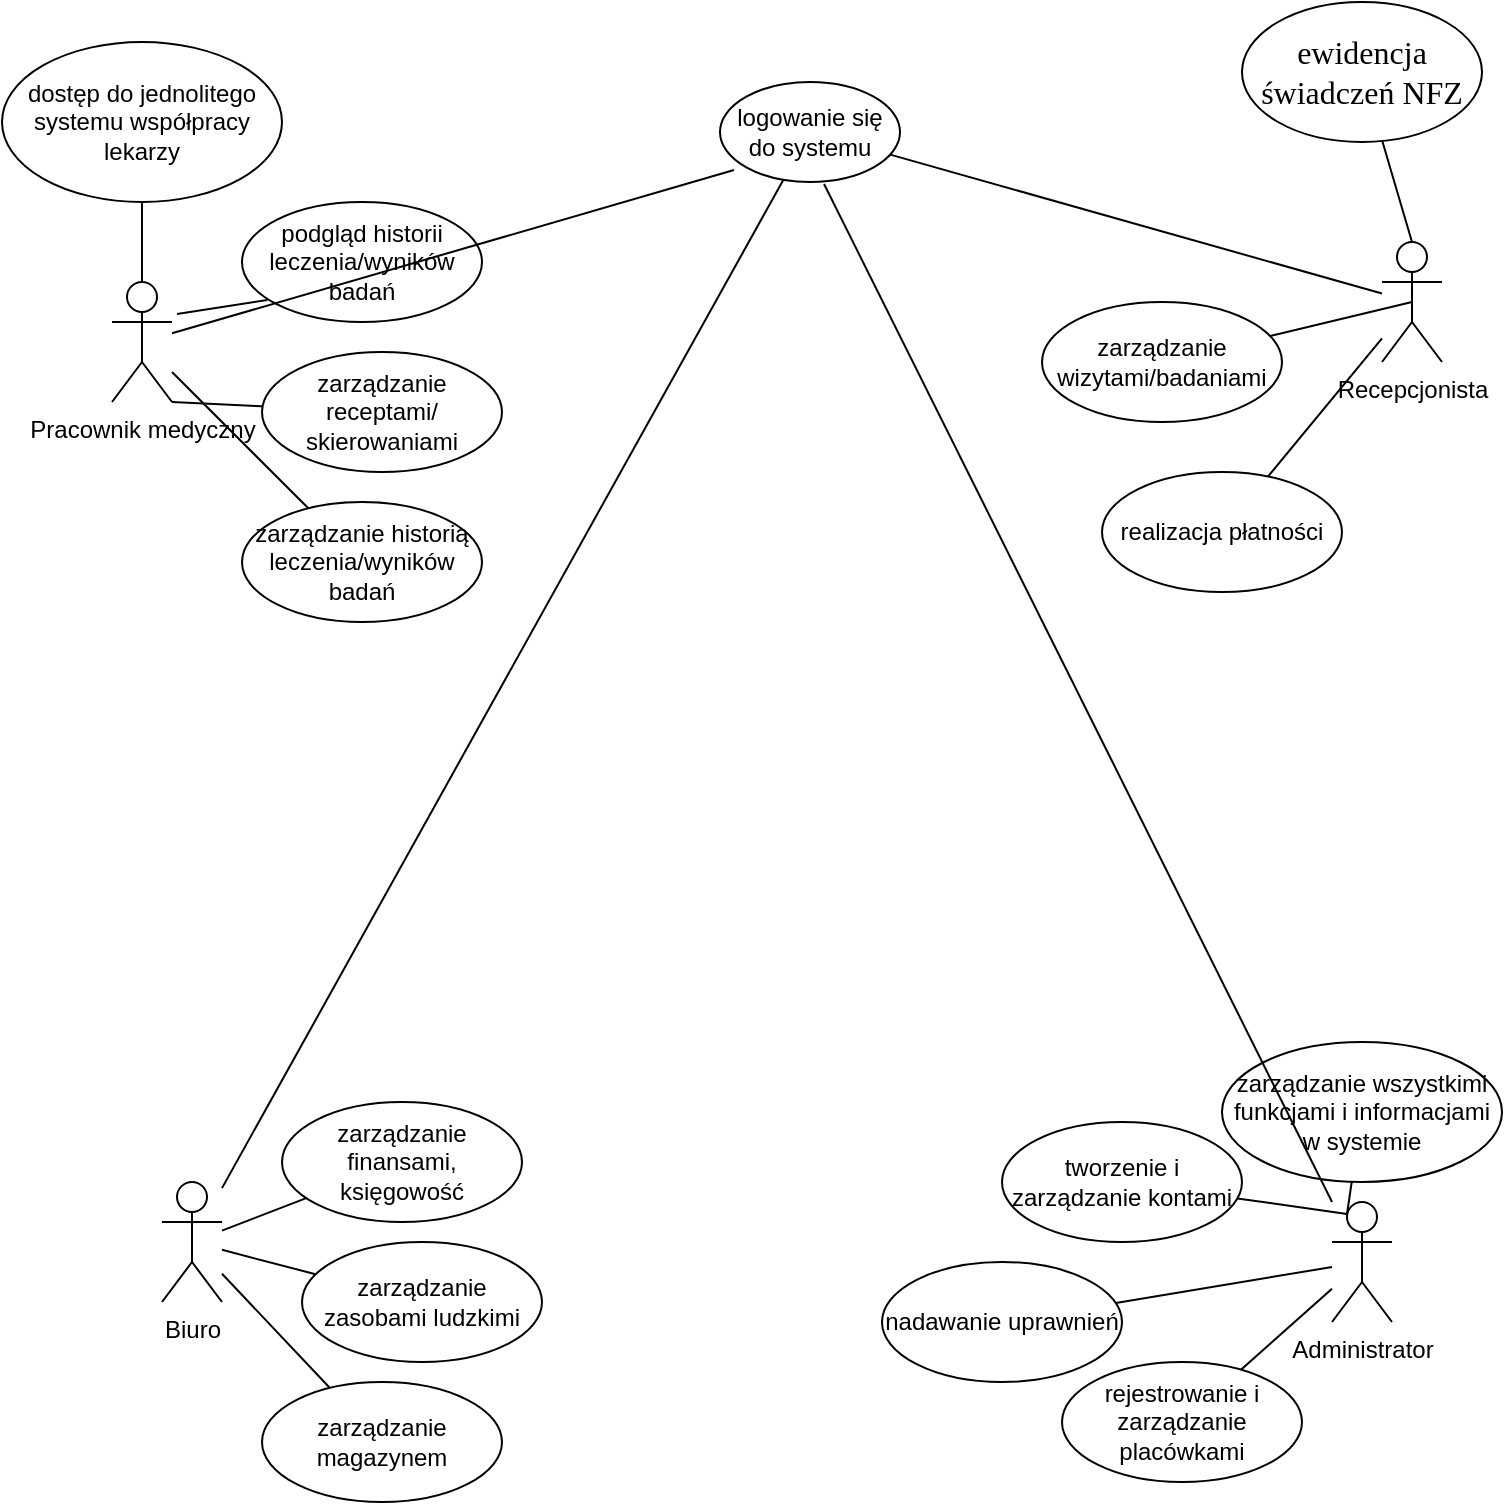 <mxfile version="17.4.3" type="github">
  <diagram id="2RPdpxXCFyz0xVRLLAnb" name="Page-1">
    <mxGraphModel dx="2188" dy="1160" grid="1" gridSize="10" guides="1" tooltips="1" connect="1" arrows="1" fold="1" page="1" pageScale="1" pageWidth="827" pageHeight="1169" math="0" shadow="0">
      <root>
        <mxCell id="0" />
        <mxCell id="1" parent="0" />
        <mxCell id="AdZAlGOrFTd36PGD04gz-3" value="Recepcjonista" style="shape=umlActor;verticalLabelPosition=bottom;verticalAlign=top;html=1;outlineConnect=0;" vertex="1" parent="1">
          <mxGeometry x="730" y="470" width="30" height="60" as="geometry" />
        </mxCell>
        <mxCell id="AdZAlGOrFTd36PGD04gz-8" value="logowanie się do systemu" style="ellipse;whiteSpace=wrap;html=1;" vertex="1" parent="1">
          <mxGeometry x="399" y="390" width="90" height="50" as="geometry" />
        </mxCell>
        <mxCell id="AdZAlGOrFTd36PGD04gz-9" value="" style="endArrow=none;html=1;rounded=0;" edge="1" parent="1" source="AdZAlGOrFTd36PGD04gz-8" target="AdZAlGOrFTd36PGD04gz-3">
          <mxGeometry width="50" height="50" relative="1" as="geometry">
            <mxPoint x="450" y="440" as="sourcePoint" />
            <mxPoint x="500" y="390" as="targetPoint" />
          </mxGeometry>
        </mxCell>
        <mxCell id="AdZAlGOrFTd36PGD04gz-10" value="zarządzanie wizytami/badaniami" style="ellipse;whiteSpace=wrap;html=1;" vertex="1" parent="1">
          <mxGeometry x="560" y="500" width="120" height="60" as="geometry" />
        </mxCell>
        <mxCell id="AdZAlGOrFTd36PGD04gz-11" value="&lt;div&gt;&lt;font face=&quot;times new roman, times new roman_embeddedfont, times new roman_msfontservice, serif&quot;&gt;&lt;span style=&quot;font-size: 16px ; background-color: rgb(255 , 255 , 255)&quot;&gt;ewidencja świadczeń NFZ&lt;/span&gt;&lt;/font&gt;&lt;/div&gt;" style="ellipse;whiteSpace=wrap;html=1;align=center;" vertex="1" parent="1">
          <mxGeometry x="660" y="350" width="120" height="70" as="geometry" />
        </mxCell>
        <mxCell id="AdZAlGOrFTd36PGD04gz-12" value="realizacja płatności" style="ellipse;whiteSpace=wrap;html=1;" vertex="1" parent="1">
          <mxGeometry x="590" y="585" width="120" height="60" as="geometry" />
        </mxCell>
        <mxCell id="AdZAlGOrFTd36PGD04gz-13" value="Pracownik medyczny&lt;br&gt;" style="shape=umlActor;verticalLabelPosition=bottom;verticalAlign=top;html=1;outlineConnect=0;" vertex="1" parent="1">
          <mxGeometry x="95" y="490" width="30" height="60" as="geometry" />
        </mxCell>
        <mxCell id="AdZAlGOrFTd36PGD04gz-14" value="podgląd historii leczenia/wyników badań" style="ellipse;whiteSpace=wrap;html=1;" vertex="1" parent="1">
          <mxGeometry x="160" y="450" width="120" height="60" as="geometry" />
        </mxCell>
        <mxCell id="AdZAlGOrFTd36PGD04gz-15" value="zarządzanie receptami/&lt;br&gt;skierowaniami" style="ellipse;whiteSpace=wrap;html=1;" vertex="1" parent="1">
          <mxGeometry x="170" y="525" width="120" height="60" as="geometry" />
        </mxCell>
        <mxCell id="AdZAlGOrFTd36PGD04gz-16" value="zarządzanie historią leczenia/wyników badań" style="ellipse;whiteSpace=wrap;html=1;" vertex="1" parent="1">
          <mxGeometry x="160" y="600" width="120" height="60" as="geometry" />
        </mxCell>
        <mxCell id="AdZAlGOrFTd36PGD04gz-17" value="dostęp do jednolitego systemu współpracy lekarzy" style="ellipse;whiteSpace=wrap;html=1;" vertex="1" parent="1">
          <mxGeometry x="40" y="370" width="140" height="80" as="geometry" />
        </mxCell>
        <mxCell id="AdZAlGOrFTd36PGD04gz-20" value="Administrator" style="shape=umlActor;verticalLabelPosition=bottom;verticalAlign=top;html=1;outlineConnect=0;" vertex="1" parent="1">
          <mxGeometry x="705" y="950" width="30" height="60" as="geometry" />
        </mxCell>
        <mxCell id="AdZAlGOrFTd36PGD04gz-21" value="tworzenie i zarządzanie kontami" style="ellipse;whiteSpace=wrap;html=1;" vertex="1" parent="1">
          <mxGeometry x="540" y="910" width="120" height="60" as="geometry" />
        </mxCell>
        <mxCell id="AdZAlGOrFTd36PGD04gz-22" value="nadawanie uprawnień" style="ellipse;whiteSpace=wrap;html=1;" vertex="1" parent="1">
          <mxGeometry x="480" y="980" width="120" height="60" as="geometry" />
        </mxCell>
        <mxCell id="AdZAlGOrFTd36PGD04gz-23" value="rejestrowanie i zarządzanie placówkami" style="ellipse;whiteSpace=wrap;html=1;" vertex="1" parent="1">
          <mxGeometry x="570" y="1030" width="120" height="60" as="geometry" />
        </mxCell>
        <mxCell id="AdZAlGOrFTd36PGD04gz-24" value="zarządzanie wszystkimi funkcjami i informacjami w systemie" style="ellipse;whiteSpace=wrap;html=1;" vertex="1" parent="1">
          <mxGeometry x="650" y="870" width="140" height="70" as="geometry" />
        </mxCell>
        <mxCell id="AdZAlGOrFTd36PGD04gz-25" value="Biuro" style="shape=umlActor;verticalLabelPosition=bottom;verticalAlign=top;html=1;outlineConnect=0;" vertex="1" parent="1">
          <mxGeometry x="120" y="940" width="30" height="60" as="geometry" />
        </mxCell>
        <mxCell id="AdZAlGOrFTd36PGD04gz-26" value="zarządzanie finansami, księgowość" style="ellipse;whiteSpace=wrap;html=1;" vertex="1" parent="1">
          <mxGeometry x="180" y="900" width="120" height="60" as="geometry" />
        </mxCell>
        <mxCell id="AdZAlGOrFTd36PGD04gz-27" value="zarządzanie zasobami ludzkimi" style="ellipse;whiteSpace=wrap;html=1;" vertex="1" parent="1">
          <mxGeometry x="190" y="970" width="120" height="60" as="geometry" />
        </mxCell>
        <mxCell id="AdZAlGOrFTd36PGD04gz-28" value="zarządzanie magazynem" style="ellipse;whiteSpace=wrap;html=1;" vertex="1" parent="1">
          <mxGeometry x="170" y="1040" width="120" height="60" as="geometry" />
        </mxCell>
        <mxCell id="AdZAlGOrFTd36PGD04gz-32" value="" style="endArrow=none;html=1;rounded=0;entryX=0.078;entryY=0.88;entryDx=0;entryDy=0;entryPerimeter=0;" edge="1" parent="1" source="AdZAlGOrFTd36PGD04gz-13" target="AdZAlGOrFTd36PGD04gz-8">
          <mxGeometry width="50" height="50" relative="1" as="geometry">
            <mxPoint x="450" y="500" as="sourcePoint" />
            <mxPoint x="500" y="450" as="targetPoint" />
          </mxGeometry>
        </mxCell>
        <mxCell id="AdZAlGOrFTd36PGD04gz-33" value="" style="endArrow=none;html=1;rounded=0;" edge="1" parent="1" source="AdZAlGOrFTd36PGD04gz-26" target="AdZAlGOrFTd36PGD04gz-25">
          <mxGeometry width="50" height="50" relative="1" as="geometry">
            <mxPoint x="450" y="900" as="sourcePoint" />
            <mxPoint x="500" y="850" as="targetPoint" />
          </mxGeometry>
        </mxCell>
        <mxCell id="AdZAlGOrFTd36PGD04gz-34" value="" style="endArrow=none;html=1;rounded=0;" edge="1" parent="1" source="AdZAlGOrFTd36PGD04gz-25" target="AdZAlGOrFTd36PGD04gz-8">
          <mxGeometry width="50" height="50" relative="1" as="geometry">
            <mxPoint x="450" y="600" as="sourcePoint" />
            <mxPoint x="500" y="550" as="targetPoint" />
          </mxGeometry>
        </mxCell>
        <mxCell id="AdZAlGOrFTd36PGD04gz-35" value="" style="endArrow=none;html=1;rounded=0;entryX=0.578;entryY=1.02;entryDx=0;entryDy=0;entryPerimeter=0;" edge="1" parent="1" source="AdZAlGOrFTd36PGD04gz-20" target="AdZAlGOrFTd36PGD04gz-8">
          <mxGeometry width="50" height="50" relative="1" as="geometry">
            <mxPoint x="280" y="974.178" as="sourcePoint" />
            <mxPoint x="560.703" y="470.004" as="targetPoint" />
          </mxGeometry>
        </mxCell>
        <mxCell id="AdZAlGOrFTd36PGD04gz-37" value="" style="endArrow=none;html=1;rounded=0;" edge="1" parent="1" source="AdZAlGOrFTd36PGD04gz-13" target="AdZAlGOrFTd36PGD04gz-17">
          <mxGeometry width="50" height="50" relative="1" as="geometry">
            <mxPoint x="450" y="700" as="sourcePoint" />
            <mxPoint x="500" y="650" as="targetPoint" />
          </mxGeometry>
        </mxCell>
        <mxCell id="AdZAlGOrFTd36PGD04gz-39" value="" style="endArrow=none;html=1;rounded=0;entryX=0.75;entryY=0.1;entryDx=0;entryDy=0;entryPerimeter=0;" edge="1" parent="1">
          <mxGeometry width="50" height="50" relative="1" as="geometry">
            <mxPoint x="172.751" y="498.98" as="sourcePoint" />
            <mxPoint x="127.5" y="506" as="targetPoint" />
          </mxGeometry>
        </mxCell>
        <mxCell id="AdZAlGOrFTd36PGD04gz-40" value="" style="endArrow=none;html=1;rounded=0;entryX=1;entryY=1;entryDx=0;entryDy=0;entryPerimeter=0;" edge="1" parent="1" source="AdZAlGOrFTd36PGD04gz-15" target="AdZAlGOrFTd36PGD04gz-13">
          <mxGeometry width="50" height="50" relative="1" as="geometry">
            <mxPoint x="450" y="700" as="sourcePoint" />
            <mxPoint x="500" y="650" as="targetPoint" />
          </mxGeometry>
        </mxCell>
        <mxCell id="AdZAlGOrFTd36PGD04gz-41" value="" style="endArrow=none;html=1;rounded=0;" edge="1" parent="1" source="AdZAlGOrFTd36PGD04gz-16" target="AdZAlGOrFTd36PGD04gz-13">
          <mxGeometry width="50" height="50" relative="1" as="geometry">
            <mxPoint x="450" y="700" as="sourcePoint" />
            <mxPoint x="500" y="650" as="targetPoint" />
          </mxGeometry>
        </mxCell>
        <mxCell id="AdZAlGOrFTd36PGD04gz-42" value="" style="endArrow=none;html=1;rounded=0;" edge="1" parent="1" source="AdZAlGOrFTd36PGD04gz-25" target="AdZAlGOrFTd36PGD04gz-27">
          <mxGeometry width="50" height="50" relative="1" as="geometry">
            <mxPoint x="450" y="900" as="sourcePoint" />
            <mxPoint x="500" y="850" as="targetPoint" />
          </mxGeometry>
        </mxCell>
        <mxCell id="AdZAlGOrFTd36PGD04gz-43" value="" style="endArrow=none;html=1;rounded=0;exitX=0.283;exitY=0.05;exitDx=0;exitDy=0;exitPerimeter=0;" edge="1" parent="1" source="AdZAlGOrFTd36PGD04gz-28" target="AdZAlGOrFTd36PGD04gz-25">
          <mxGeometry width="50" height="50" relative="1" as="geometry">
            <mxPoint x="450" y="900" as="sourcePoint" />
            <mxPoint x="500" y="850" as="targetPoint" />
          </mxGeometry>
        </mxCell>
        <mxCell id="AdZAlGOrFTd36PGD04gz-44" value="" style="endArrow=none;html=1;rounded=0;entryX=0.25;entryY=0.1;entryDx=0;entryDy=0;entryPerimeter=0;" edge="1" parent="1" source="AdZAlGOrFTd36PGD04gz-21" target="AdZAlGOrFTd36PGD04gz-20">
          <mxGeometry width="50" height="50" relative="1" as="geometry">
            <mxPoint x="450" y="900" as="sourcePoint" />
            <mxPoint x="500" y="850" as="targetPoint" />
          </mxGeometry>
        </mxCell>
        <mxCell id="AdZAlGOrFTd36PGD04gz-45" value="" style="endArrow=none;html=1;rounded=0;" edge="1" parent="1" source="AdZAlGOrFTd36PGD04gz-22" target="AdZAlGOrFTd36PGD04gz-20">
          <mxGeometry width="50" height="50" relative="1" as="geometry">
            <mxPoint x="450" y="900" as="sourcePoint" />
            <mxPoint x="500" y="850" as="targetPoint" />
          </mxGeometry>
        </mxCell>
        <mxCell id="AdZAlGOrFTd36PGD04gz-46" value="" style="endArrow=none;html=1;rounded=0;" edge="1" parent="1" source="AdZAlGOrFTd36PGD04gz-23" target="AdZAlGOrFTd36PGD04gz-20">
          <mxGeometry width="50" height="50" relative="1" as="geometry">
            <mxPoint x="450" y="900" as="sourcePoint" />
            <mxPoint x="500" y="850" as="targetPoint" />
          </mxGeometry>
        </mxCell>
        <mxCell id="AdZAlGOrFTd36PGD04gz-47" value="" style="endArrow=none;html=1;rounded=0;exitX=0.25;exitY=0.1;exitDx=0;exitDy=0;exitPerimeter=0;" edge="1" parent="1" source="AdZAlGOrFTd36PGD04gz-20" target="AdZAlGOrFTd36PGD04gz-24">
          <mxGeometry width="50" height="50" relative="1" as="geometry">
            <mxPoint x="450" y="900" as="sourcePoint" />
            <mxPoint x="500" y="850" as="targetPoint" />
          </mxGeometry>
        </mxCell>
        <mxCell id="AdZAlGOrFTd36PGD04gz-49" value="" style="endArrow=none;html=1;rounded=0;entryX=0.5;entryY=0.5;entryDx=0;entryDy=0;entryPerimeter=0;" edge="1" parent="1" source="AdZAlGOrFTd36PGD04gz-10" target="AdZAlGOrFTd36PGD04gz-3">
          <mxGeometry width="50" height="50" relative="1" as="geometry">
            <mxPoint x="450" y="500" as="sourcePoint" />
            <mxPoint x="500" y="450" as="targetPoint" />
          </mxGeometry>
        </mxCell>
        <mxCell id="AdZAlGOrFTd36PGD04gz-50" value="" style="endArrow=none;html=1;rounded=0;" edge="1" parent="1" source="AdZAlGOrFTd36PGD04gz-12" target="AdZAlGOrFTd36PGD04gz-3">
          <mxGeometry width="50" height="50" relative="1" as="geometry">
            <mxPoint x="450" y="500" as="sourcePoint" />
            <mxPoint x="500" y="450" as="targetPoint" />
          </mxGeometry>
        </mxCell>
        <mxCell id="AdZAlGOrFTd36PGD04gz-51" value="" style="endArrow=none;html=1;rounded=0;entryX=0.5;entryY=0;entryDx=0;entryDy=0;entryPerimeter=0;" edge="1" parent="1" source="AdZAlGOrFTd36PGD04gz-11" target="AdZAlGOrFTd36PGD04gz-3">
          <mxGeometry width="50" height="50" relative="1" as="geometry">
            <mxPoint x="450" y="500" as="sourcePoint" />
            <mxPoint x="500" y="450" as="targetPoint" />
          </mxGeometry>
        </mxCell>
      </root>
    </mxGraphModel>
  </diagram>
</mxfile>
